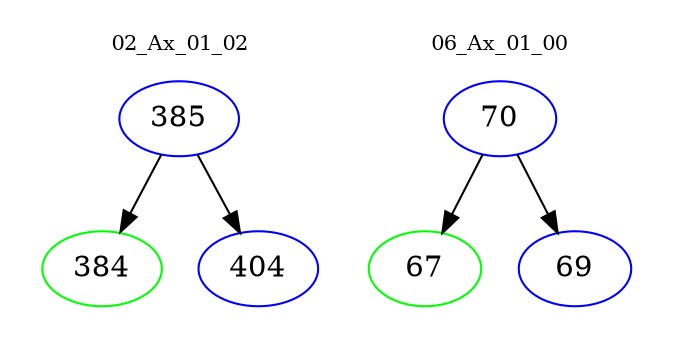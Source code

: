 digraph{
subgraph cluster_0 {
color = white
label = "02_Ax_01_02";
fontsize=10;
T0_385 [label="385", color="blue"]
T0_385 -> T0_384 [color="black"]
T0_384 [label="384", color="green"]
T0_385 -> T0_404 [color="black"]
T0_404 [label="404", color="blue"]
}
subgraph cluster_1 {
color = white
label = "06_Ax_01_00";
fontsize=10;
T1_70 [label="70", color="blue"]
T1_70 -> T1_67 [color="black"]
T1_67 [label="67", color="green"]
T1_70 -> T1_69 [color="black"]
T1_69 [label="69", color="blue"]
}
}
